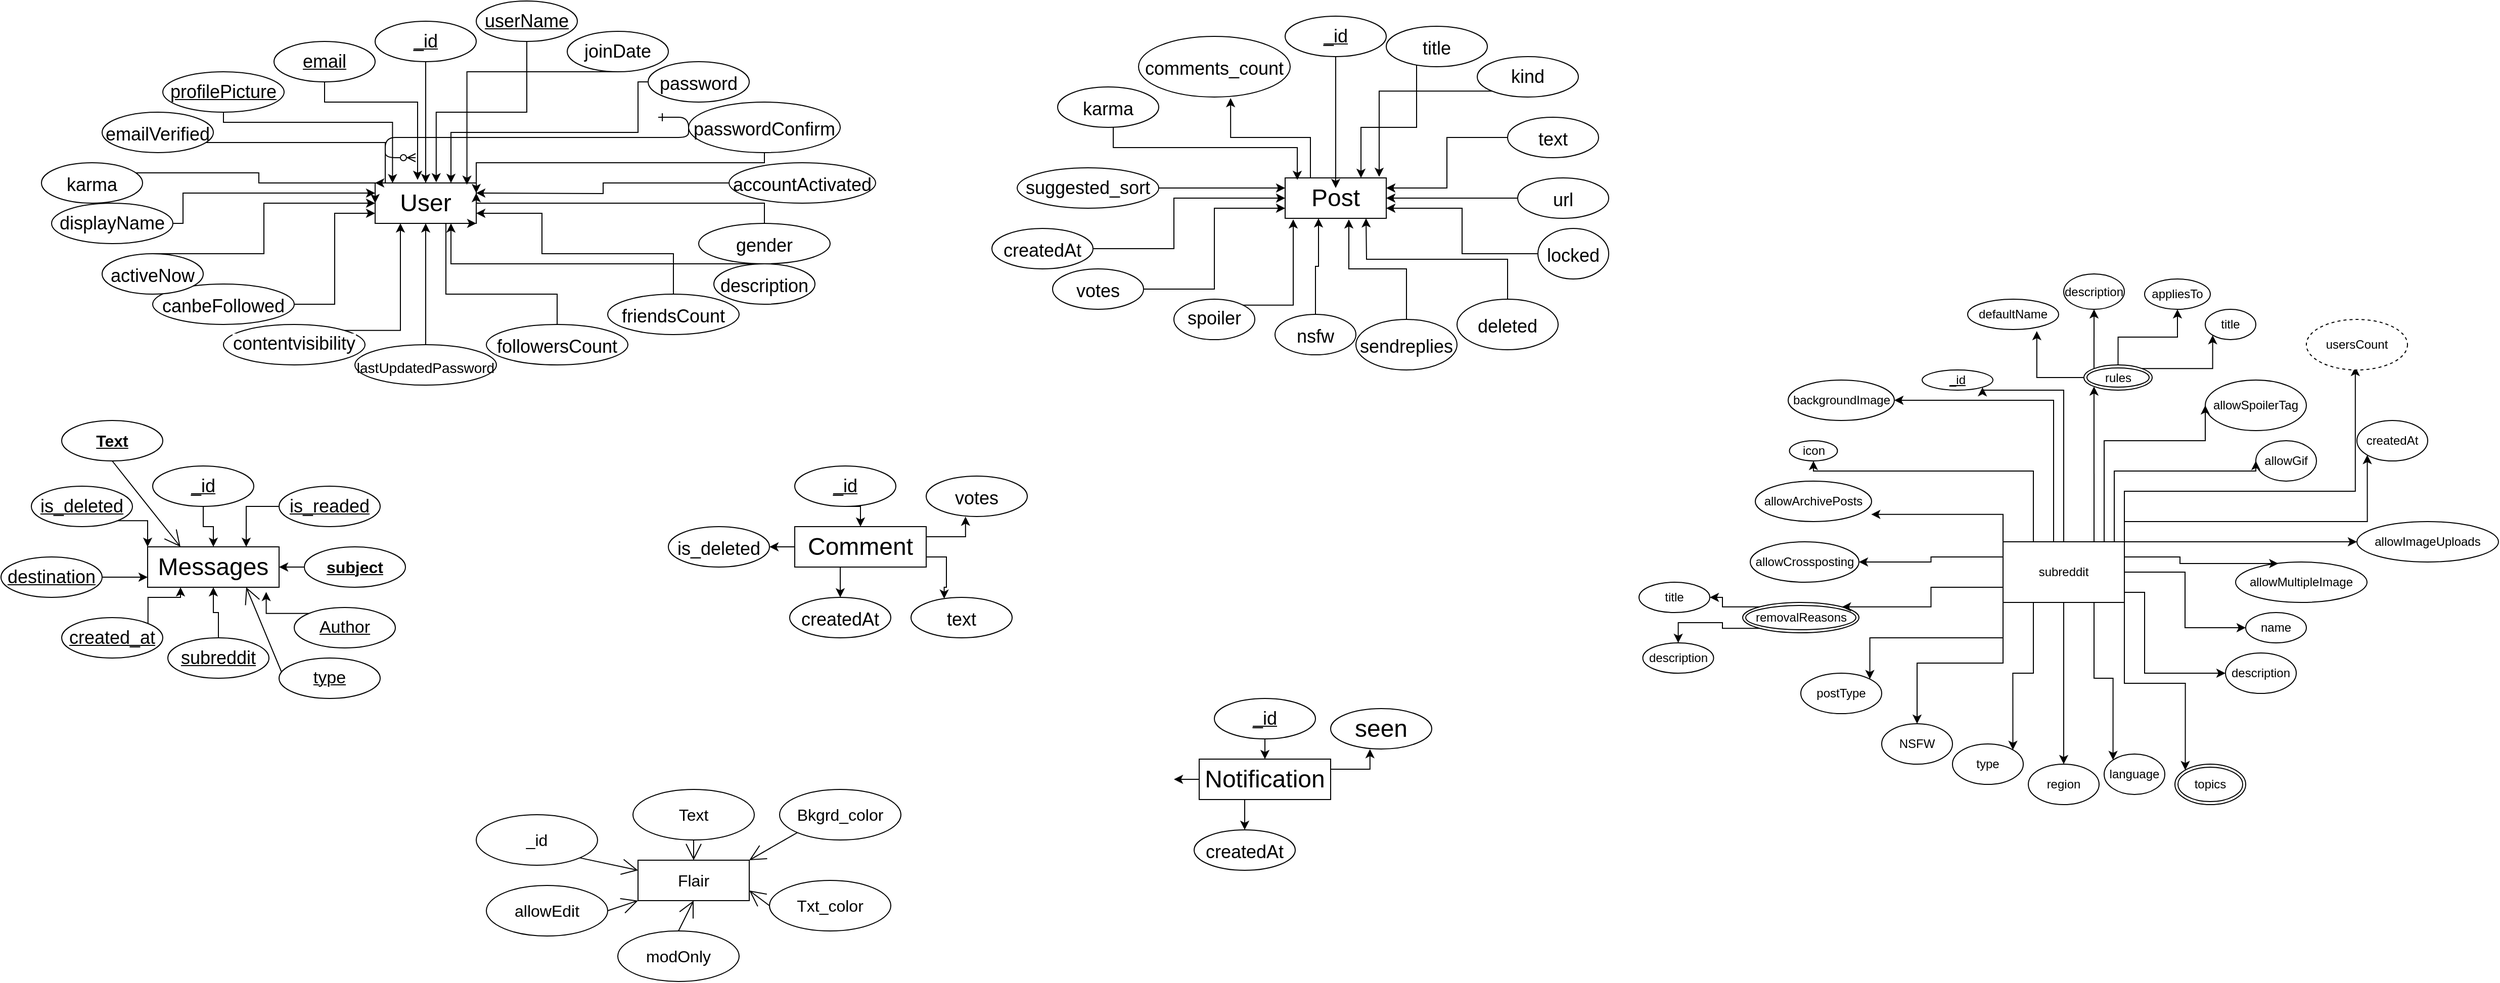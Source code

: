 <mxfile version="20.5.1" type="device"><diagram id="R2lEEEUBdFMjLlhIrx00" name="Page-1"><mxGraphModel dx="3004" dy="1244" grid="1" gridSize="10" guides="1" tooltips="1" connect="1" arrows="1" fold="1" page="1" pageScale="1" pageWidth="850" pageHeight="1100" math="0" shadow="0" extFonts="Permanent Marker^https://fonts.googleapis.com/css?family=Permanent+Marker"><root><mxCell id="0"/><mxCell id="1" parent="0"/><mxCell id="zU9KdkBT3X3cg3yYysK_-21" value="&lt;font style=&quot;font-size: 18px;&quot;&gt;accountActivated&lt;/font&gt;" style="ellipse;whiteSpace=wrap;html=1;align=center;fontSize=24;" parent="1" vertex="1"><mxGeometry x="770" y="210" width="145" height="40" as="geometry"/></mxCell><mxCell id="SJhBwND_ONNrh-IqxoEz-57" value="" style="group" vertex="1" connectable="0" parent="1"><mxGeometry x="1030" y="65" width="610" height="350" as="geometry"/></mxCell><mxCell id="_2Vw6zxq3FiJ85eAlFXH-108" value="&lt;font style=&quot;font-size: 24px;&quot;&gt;Post&lt;/font&gt;" style="whiteSpace=wrap;html=1;align=center;" parent="SJhBwND_ONNrh-IqxoEz-57" vertex="1"><mxGeometry x="290" y="160" width="100" height="40" as="geometry"/></mxCell><mxCell id="_2Vw6zxq3FiJ85eAlFXH-109" style="edgeStyle=orthogonalEdgeStyle;rounded=0;orthogonalLoop=1;jettySize=auto;html=1;fontSize=18;" parent="SJhBwND_ONNrh-IqxoEz-57" source="_2Vw6zxq3FiJ85eAlFXH-110" edge="1"><mxGeometry relative="1" as="geometry"><mxPoint x="340" y="170" as="targetPoint"/></mxGeometry></mxCell><mxCell id="_2Vw6zxq3FiJ85eAlFXH-110" value="&lt;font style=&quot;font-size: 18px;&quot;&gt;_id&lt;/font&gt;" style="ellipse;whiteSpace=wrap;html=1;align=center;fontStyle=4;" parent="SJhBwND_ONNrh-IqxoEz-57" vertex="1"><mxGeometry x="290" width="100" height="40" as="geometry"/></mxCell><mxCell id="_2Vw6zxq3FiJ85eAlFXH-113" style="edgeStyle=orthogonalEdgeStyle;rounded=0;orthogonalLoop=1;jettySize=auto;html=1;entryX=0.75;entryY=0;entryDx=0;entryDy=0;fontSize=18;" parent="SJhBwND_ONNrh-IqxoEz-57" source="_2Vw6zxq3FiJ85eAlFXH-114" target="_2Vw6zxq3FiJ85eAlFXH-108" edge="1"><mxGeometry relative="1" as="geometry"><Array as="points"><mxPoint x="420" y="110"/><mxPoint x="365" y="110"/></Array></mxGeometry></mxCell><mxCell id="_2Vw6zxq3FiJ85eAlFXH-114" value="&lt;font style=&quot;font-size: 18px;&quot;&gt;title&lt;/font&gt;" style="ellipse;whiteSpace=wrap;html=1;align=center;fontSize=24;" parent="SJhBwND_ONNrh-IqxoEz-57" vertex="1"><mxGeometry x="390" y="10" width="100" height="40" as="geometry"/></mxCell><mxCell id="_2Vw6zxq3FiJ85eAlFXH-150" style="edgeStyle=orthogonalEdgeStyle;rounded=0;orthogonalLoop=1;jettySize=auto;html=1;entryX=1;entryY=0.25;entryDx=0;entryDy=0;fontSize=18;" parent="SJhBwND_ONNrh-IqxoEz-57" source="_2Vw6zxq3FiJ85eAlFXH-116" target="_2Vw6zxq3FiJ85eAlFXH-108" edge="1"><mxGeometry relative="1" as="geometry"/></mxCell><mxCell id="_2Vw6zxq3FiJ85eAlFXH-116" value="&lt;font style=&quot;font-size: 18px;&quot;&gt;text&lt;/font&gt;" style="ellipse;whiteSpace=wrap;html=1;align=center;fontSize=24;" parent="SJhBwND_ONNrh-IqxoEz-57" vertex="1"><mxGeometry x="510" y="100" width="90" height="40" as="geometry"/></mxCell><mxCell id="_2Vw6zxq3FiJ85eAlFXH-153" style="edgeStyle=orthogonalEdgeStyle;rounded=0;orthogonalLoop=1;jettySize=auto;html=1;exitX=0.5;exitY=0;exitDx=0;exitDy=0;fontSize=18;" parent="SJhBwND_ONNrh-IqxoEz-57" source="_2Vw6zxq3FiJ85eAlFXH-118" edge="1"><mxGeometry relative="1" as="geometry"><mxPoint x="370" y="200" as="targetPoint"/></mxGeometry></mxCell><mxCell id="_2Vw6zxq3FiJ85eAlFXH-118" value="&lt;font style=&quot;font-size: 18px;&quot;&gt;deleted&lt;/font&gt;" style="ellipse;whiteSpace=wrap;html=1;align=center;fontSize=24;" parent="SJhBwND_ONNrh-IqxoEz-57" vertex="1"><mxGeometry x="460" y="280" width="100" height="50" as="geometry"/></mxCell><mxCell id="_2Vw6zxq3FiJ85eAlFXH-154" style="edgeStyle=orthogonalEdgeStyle;rounded=0;orthogonalLoop=1;jettySize=auto;html=1;exitX=0.5;exitY=0;exitDx=0;exitDy=0;entryX=0.63;entryY=1.025;entryDx=0;entryDy=0;entryPerimeter=0;fontSize=18;" parent="SJhBwND_ONNrh-IqxoEz-57" source="_2Vw6zxq3FiJ85eAlFXH-120" target="_2Vw6zxq3FiJ85eAlFXH-108" edge="1"><mxGeometry relative="1" as="geometry"/></mxCell><mxCell id="_2Vw6zxq3FiJ85eAlFXH-120" value="&lt;font style=&quot;font-size: 18px;&quot;&gt;sendreplies&lt;/font&gt;" style="ellipse;whiteSpace=wrap;html=1;align=center;fontSize=24;" parent="SJhBwND_ONNrh-IqxoEz-57" vertex="1"><mxGeometry x="360" y="300" width="100" height="50" as="geometry"/></mxCell><mxCell id="_2Vw6zxq3FiJ85eAlFXH-157" style="edgeStyle=orthogonalEdgeStyle;rounded=0;orthogonalLoop=1;jettySize=auto;html=1;exitX=0.5;exitY=0;exitDx=0;exitDy=0;entryX=0.33;entryY=1;entryDx=0;entryDy=0;entryPerimeter=0;fontSize=18;" parent="SJhBwND_ONNrh-IqxoEz-57" source="_2Vw6zxq3FiJ85eAlFXH-122" target="_2Vw6zxq3FiJ85eAlFXH-108" edge="1"><mxGeometry relative="1" as="geometry"/></mxCell><mxCell id="_2Vw6zxq3FiJ85eAlFXH-122" value="&lt;span&gt;&lt;font style=&quot;font-size: 18px;&quot;&gt;nsfw&lt;/font&gt;&lt;/span&gt;" style="ellipse;whiteSpace=wrap;html=1;align=center;fontSize=24;" parent="SJhBwND_ONNrh-IqxoEz-57" vertex="1"><mxGeometry x="280" y="295" width="80" height="40" as="geometry"/></mxCell><mxCell id="_2Vw6zxq3FiJ85eAlFXH-158" style="edgeStyle=orthogonalEdgeStyle;rounded=0;orthogonalLoop=1;jettySize=auto;html=1;exitX=1;exitY=0;exitDx=0;exitDy=0;entryX=0.08;entryY=1.025;entryDx=0;entryDy=0;entryPerimeter=0;fontSize=18;" parent="SJhBwND_ONNrh-IqxoEz-57" source="_2Vw6zxq3FiJ85eAlFXH-124" target="_2Vw6zxq3FiJ85eAlFXH-108" edge="1"><mxGeometry relative="1" as="geometry"/></mxCell><mxCell id="_2Vw6zxq3FiJ85eAlFXH-124" value="&lt;h3 style=&quot;margin: 0px 0px 4px; padding: 0px; border: 0px; font-variant-numeric: inherit; font-variant-east-asian: inherit; font-weight: 500; font-stretch: inherit; line-height: 20px; font-family: IBMPlexSans, Arial, sans-serif; vertical-align: baseline; color: var(--newCommunityTheme-bodyText); display: flex; text-align: start; background-color: rgb(255, 255, 255);&quot; class=&quot;asxizthf5kZpmoY27VBKd&quot;&gt;&lt;font style=&quot;font-size: 18px;&quot;&gt;spoiler&lt;/font&gt;&lt;/h3&gt;" style="ellipse;whiteSpace=wrap;html=1;align=center;fontSize=24;" parent="SJhBwND_ONNrh-IqxoEz-57" vertex="1"><mxGeometry x="180" y="280" width="80" height="40" as="geometry"/></mxCell><mxCell id="_2Vw6zxq3FiJ85eAlFXH-125" style="edgeStyle=orthogonalEdgeStyle;rounded=0;orthogonalLoop=1;jettySize=auto;html=1;entryX=0;entryY=0.75;entryDx=0;entryDy=0;fontSize=18;" parent="SJhBwND_ONNrh-IqxoEz-57" source="_2Vw6zxq3FiJ85eAlFXH-126" target="_2Vw6zxq3FiJ85eAlFXH-108" edge="1"><mxGeometry relative="1" as="geometry"/></mxCell><mxCell id="_2Vw6zxq3FiJ85eAlFXH-126" value="&lt;font style=&quot;font-size: 18px;&quot;&gt;votes&lt;/font&gt;" style="ellipse;whiteSpace=wrap;html=1;align=center;fontSize=24;" parent="SJhBwND_ONNrh-IqxoEz-57" vertex="1"><mxGeometry x="60" y="250" width="90" height="40" as="geometry"/></mxCell><mxCell id="_2Vw6zxq3FiJ85eAlFXH-127" style="edgeStyle=orthogonalEdgeStyle;rounded=0;orthogonalLoop=1;jettySize=auto;html=1;entryX=0;entryY=0.5;entryDx=0;entryDy=0;fontSize=18;" parent="SJhBwND_ONNrh-IqxoEz-57" source="_2Vw6zxq3FiJ85eAlFXH-128" target="_2Vw6zxq3FiJ85eAlFXH-108" edge="1"><mxGeometry relative="1" as="geometry"><Array as="points"><mxPoint x="180" y="230"/><mxPoint x="180" y="180"/></Array></mxGeometry></mxCell><mxCell id="_2Vw6zxq3FiJ85eAlFXH-128" value="&lt;font style=&quot;font-size: 18px;&quot;&gt;createdAt&lt;/font&gt;" style="ellipse;whiteSpace=wrap;html=1;align=center;fontSize=24;" parent="SJhBwND_ONNrh-IqxoEz-57" vertex="1"><mxGeometry y="210" width="100" height="40" as="geometry"/></mxCell><mxCell id="_2Vw6zxq3FiJ85eAlFXH-155" style="edgeStyle=orthogonalEdgeStyle;rounded=0;orthogonalLoop=1;jettySize=auto;html=1;entryX=0.12;entryY=0.05;entryDx=0;entryDy=0;entryPerimeter=0;fontSize=18;" parent="SJhBwND_ONNrh-IqxoEz-57" source="_2Vw6zxq3FiJ85eAlFXH-130" target="_2Vw6zxq3FiJ85eAlFXH-108" edge="1"><mxGeometry relative="1" as="geometry"><Array as="points"><mxPoint x="120" y="130"/><mxPoint x="302" y="130"/></Array></mxGeometry></mxCell><mxCell id="_2Vw6zxq3FiJ85eAlFXH-130" value="&lt;font style=&quot;font-size: 18px;&quot;&gt;karma&lt;/font&gt;" style="ellipse;whiteSpace=wrap;html=1;align=center;fontSize=24;" parent="SJhBwND_ONNrh-IqxoEz-57" vertex="1"><mxGeometry x="65" y="70" width="100" height="40" as="geometry"/></mxCell><mxCell id="_2Vw6zxq3FiJ85eAlFXH-148" style="edgeStyle=orthogonalEdgeStyle;rounded=0;orthogonalLoop=1;jettySize=auto;html=1;exitX=0;exitY=0.5;exitDx=0;exitDy=0;entryX=1;entryY=0.5;entryDx=0;entryDy=0;fontSize=18;" parent="SJhBwND_ONNrh-IqxoEz-57" source="_2Vw6zxq3FiJ85eAlFXH-139" target="_2Vw6zxq3FiJ85eAlFXH-108" edge="1"><mxGeometry relative="1" as="geometry"/></mxCell><mxCell id="_2Vw6zxq3FiJ85eAlFXH-139" value="&lt;font style=&quot;font-size: 18px;&quot;&gt;url&lt;/font&gt;" style="ellipse;whiteSpace=wrap;html=1;align=center;fontSize=24;" parent="SJhBwND_ONNrh-IqxoEz-57" vertex="1"><mxGeometry x="520" y="160" width="90" height="40" as="geometry"/></mxCell><mxCell id="_2Vw6zxq3FiJ85eAlFXH-156" style="edgeStyle=orthogonalEdgeStyle;rounded=0;orthogonalLoop=1;jettySize=auto;html=1;exitX=1;exitY=0.5;exitDx=0;exitDy=0;entryX=0;entryY=0.25;entryDx=0;entryDy=0;fontSize=18;" parent="SJhBwND_ONNrh-IqxoEz-57" source="_2Vw6zxq3FiJ85eAlFXH-141" target="_2Vw6zxq3FiJ85eAlFXH-108" edge="1"><mxGeometry relative="1" as="geometry"/></mxCell><mxCell id="_2Vw6zxq3FiJ85eAlFXH-141" value="suggested_sort" style="ellipse;whiteSpace=wrap;html=1;fontSize=18;" parent="SJhBwND_ONNrh-IqxoEz-57" vertex="1"><mxGeometry x="25" y="150" width="140" height="40" as="geometry"/></mxCell><mxCell id="_2Vw6zxq3FiJ85eAlFXH-149" style="edgeStyle=orthogonalEdgeStyle;rounded=0;orthogonalLoop=1;jettySize=auto;html=1;exitX=0;exitY=1;exitDx=0;exitDy=0;entryX=0.93;entryY=-0.025;entryDx=0;entryDy=0;entryPerimeter=0;fontSize=18;" parent="SJhBwND_ONNrh-IqxoEz-57" source="_2Vw6zxq3FiJ85eAlFXH-143" target="_2Vw6zxq3FiJ85eAlFXH-108" edge="1"><mxGeometry relative="1" as="geometry"/></mxCell><mxCell id="_2Vw6zxq3FiJ85eAlFXH-143" value="kind" style="ellipse;whiteSpace=wrap;html=1;align=center;fontSize=18;" parent="SJhBwND_ONNrh-IqxoEz-57" vertex="1"><mxGeometry x="480" y="40" width="100" height="40" as="geometry"/></mxCell><mxCell id="_2Vw6zxq3FiJ85eAlFXH-151" style="edgeStyle=orthogonalEdgeStyle;rounded=0;orthogonalLoop=1;jettySize=auto;html=1;entryX=1;entryY=0.75;entryDx=0;entryDy=0;fontSize=18;" parent="SJhBwND_ONNrh-IqxoEz-57" source="_2Vw6zxq3FiJ85eAlFXH-145" target="_2Vw6zxq3FiJ85eAlFXH-108" edge="1"><mxGeometry relative="1" as="geometry"/></mxCell><mxCell id="_2Vw6zxq3FiJ85eAlFXH-145" value="&lt;font style=&quot;font-size: 18px;&quot;&gt;locked&lt;/font&gt;" style="ellipse;whiteSpace=wrap;html=1;align=center;fontSize=24;" parent="SJhBwND_ONNrh-IqxoEz-57" vertex="1"><mxGeometry x="540" y="210" width="70" height="50" as="geometry"/></mxCell><mxCell id="_2Vw6zxq3FiJ85eAlFXH-146" value="&lt;font style=&quot;font-size: 18px;&quot;&gt;comments_count&lt;/font&gt;" style="ellipse;whiteSpace=wrap;html=1;align=center;fontSize=24;" parent="SJhBwND_ONNrh-IqxoEz-57" vertex="1"><mxGeometry x="145" y="20" width="150" height="60" as="geometry"/></mxCell><mxCell id="_2Vw6zxq3FiJ85eAlFXH-147" style="edgeStyle=orthogonalEdgeStyle;rounded=0;orthogonalLoop=1;jettySize=auto;html=1;exitX=0.25;exitY=0;exitDx=0;exitDy=0;entryX=0.607;entryY=1.017;entryDx=0;entryDy=0;entryPerimeter=0;fontSize=18;" parent="SJhBwND_ONNrh-IqxoEz-57" source="_2Vw6zxq3FiJ85eAlFXH-108" target="_2Vw6zxq3FiJ85eAlFXH-146" edge="1"><mxGeometry relative="1" as="geometry"/></mxCell><mxCell id="SJhBwND_ONNrh-IqxoEz-58" value="" style="group" vertex="1" connectable="0" parent="1"><mxGeometry x="90" y="50" width="790" height="380" as="geometry"/></mxCell><mxCell id="C-vyLk0tnHw3VtMMgP7b-12" value="" style="edgeStyle=entityRelationEdgeStyle;endArrow=ERzeroToMany;startArrow=ERone;endFill=1;startFill=0;" parent="SJhBwND_ONNrh-IqxoEz-58" edge="1"><mxGeometry width="100" height="100" relative="1" as="geometry"><mxPoint x="610" y="115" as="sourcePoint"/><mxPoint x="370" y="155" as="targetPoint"/></mxGeometry></mxCell><mxCell id="zU9KdkBT3X3cg3yYysK_-1" value="&lt;font style=&quot;font-size: 24px;&quot;&gt;User&lt;/font&gt;" style="whiteSpace=wrap;html=1;align=center;" parent="SJhBwND_ONNrh-IqxoEz-58" vertex="1"><mxGeometry x="330" y="180" width="100" height="40" as="geometry"/></mxCell><mxCell id="zU9KdkBT3X3cg3yYysK_-36" style="edgeStyle=orthogonalEdgeStyle;rounded=0;orthogonalLoop=1;jettySize=auto;html=1;fontSize=18;" parent="SJhBwND_ONNrh-IqxoEz-58" source="zU9KdkBT3X3cg3yYysK_-2" target="zU9KdkBT3X3cg3yYysK_-1" edge="1"><mxGeometry relative="1" as="geometry"/></mxCell><mxCell id="zU9KdkBT3X3cg3yYysK_-2" value="&lt;font style=&quot;font-size: 18px;&quot;&gt;_id&lt;/font&gt;" style="ellipse;whiteSpace=wrap;html=1;align=center;fontStyle=4;" parent="SJhBwND_ONNrh-IqxoEz-58" vertex="1"><mxGeometry x="330" y="20" width="100" height="40" as="geometry"/></mxCell><mxCell id="zU9KdkBT3X3cg3yYysK_-38" style="edgeStyle=orthogonalEdgeStyle;rounded=0;orthogonalLoop=1;jettySize=auto;html=1;fontSize=18;entryX=0.604;entryY=-0.015;entryDx=0;entryDy=0;entryPerimeter=0;" parent="SJhBwND_ONNrh-IqxoEz-58" source="zU9KdkBT3X3cg3yYysK_-3" target="zU9KdkBT3X3cg3yYysK_-1" edge="1"><mxGeometry relative="1" as="geometry"><mxPoint x="450" y="120" as="targetPoint"/><Array as="points"><mxPoint x="480" y="110"/><mxPoint x="390" y="110"/></Array></mxGeometry></mxCell><mxCell id="zU9KdkBT3X3cg3yYysK_-3" value="&lt;font style=&quot;font-size: 18px;&quot;&gt;userName&lt;/font&gt;" style="ellipse;whiteSpace=wrap;html=1;align=center;fontStyle=4;" parent="SJhBwND_ONNrh-IqxoEz-58" vertex="1"><mxGeometry x="430" width="100" height="40" as="geometry"/></mxCell><mxCell id="zU9KdkBT3X3cg3yYysK_-42" style="edgeStyle=orthogonalEdgeStyle;rounded=0;orthogonalLoop=1;jettySize=auto;html=1;entryX=0.75;entryY=0;entryDx=0;entryDy=0;fontSize=18;" parent="SJhBwND_ONNrh-IqxoEz-58" source="zU9KdkBT3X3cg3yYysK_-11" target="zU9KdkBT3X3cg3yYysK_-1" edge="1"><mxGeometry relative="1" as="geometry"><Array as="points"><mxPoint x="590" y="130"/><mxPoint x="405" y="130"/></Array></mxGeometry></mxCell><mxCell id="zU9KdkBT3X3cg3yYysK_-11" value="&lt;font style=&quot;font-size: 18px;&quot;&gt;password&lt;/font&gt;" style="ellipse;whiteSpace=wrap;html=1;align=center;fontSize=24;" parent="SJhBwND_ONNrh-IqxoEz-58" vertex="1"><mxGeometry x="600" y="60" width="100" height="40" as="geometry"/></mxCell><mxCell id="zU9KdkBT3X3cg3yYysK_-46" style="edgeStyle=orthogonalEdgeStyle;rounded=0;orthogonalLoop=1;jettySize=auto;html=1;fontSize=18;" parent="SJhBwND_ONNrh-IqxoEz-58" source="zU9KdkBT3X3cg3yYysK_-12" edge="1"><mxGeometry relative="1" as="geometry"><mxPoint x="430" y="190" as="targetPoint"/><Array as="points"><mxPoint x="715" y="160"/><mxPoint x="430" y="160"/></Array></mxGeometry></mxCell><mxCell id="zU9KdkBT3X3cg3yYysK_-12" value="&lt;font style=&quot;font-size: 18px;&quot;&gt;passwordConfirm&lt;/font&gt;" style="ellipse;whiteSpace=wrap;html=1;align=center;fontSize=24;" parent="SJhBwND_ONNrh-IqxoEz-58" vertex="1"><mxGeometry x="640" y="100" width="150" height="50" as="geometry"/></mxCell><mxCell id="zU9KdkBT3X3cg3yYysK_-43" style="edgeStyle=orthogonalEdgeStyle;rounded=0;orthogonalLoop=1;jettySize=auto;html=1;entryX=1;entryY=0.75;entryDx=0;entryDy=0;fontSize=18;" parent="SJhBwND_ONNrh-IqxoEz-58" source="zU9KdkBT3X3cg3yYysK_-13" target="zU9KdkBT3X3cg3yYysK_-1" edge="1"><mxGeometry relative="1" as="geometry"><Array as="points"><mxPoint x="625" y="250"/><mxPoint x="495" y="250"/><mxPoint x="495" y="210"/></Array></mxGeometry></mxCell><mxCell id="zU9KdkBT3X3cg3yYysK_-13" value="&lt;font style=&quot;font-size: 18px;&quot;&gt;friendsCount&lt;/font&gt;" style="ellipse;whiteSpace=wrap;html=1;align=center;fontSize=24;" parent="SJhBwND_ONNrh-IqxoEz-58" vertex="1"><mxGeometry x="560" y="290" width="130" height="40" as="geometry"/></mxCell><mxCell id="zU9KdkBT3X3cg3yYysK_-39" style="edgeStyle=orthogonalEdgeStyle;rounded=0;orthogonalLoop=1;jettySize=auto;html=1;fontSize=18;entryX=1;entryY=1;entryDx=0;entryDy=0;" parent="SJhBwND_ONNrh-IqxoEz-58" source="zU9KdkBT3X3cg3yYysK_-14" target="zU9KdkBT3X3cg3yYysK_-1" edge="1"><mxGeometry relative="1" as="geometry"><mxPoint x="440" y="300" as="targetPoint"/><Array as="points"><mxPoint x="510" y="290"/><mxPoint x="400" y="290"/><mxPoint x="400" y="220"/></Array></mxGeometry></mxCell><mxCell id="zU9KdkBT3X3cg3yYysK_-14" value="&lt;font style=&quot;font-size: 18px;&quot;&gt;followersCount&lt;/font&gt;" style="ellipse;whiteSpace=wrap;html=1;align=center;fontSize=24;" parent="SJhBwND_ONNrh-IqxoEz-58" vertex="1"><mxGeometry x="440" y="320" width="140" height="40" as="geometry"/></mxCell><mxCell id="zU9KdkBT3X3cg3yYysK_-35" style="edgeStyle=orthogonalEdgeStyle;rounded=0;orthogonalLoop=1;jettySize=auto;html=1;exitX=0.5;exitY=0;exitDx=0;exitDy=0;entryX=0.5;entryY=1;entryDx=0;entryDy=0;fontSize=18;" parent="SJhBwND_ONNrh-IqxoEz-58" source="zU9KdkBT3X3cg3yYysK_-15" target="zU9KdkBT3X3cg3yYysK_-1" edge="1"><mxGeometry relative="1" as="geometry"/></mxCell><mxCell id="zU9KdkBT3X3cg3yYysK_-15" value="&lt;span&gt;&lt;font style=&quot;font-size: 14px;&quot;&gt;lastUpdatedPassword&lt;/font&gt;&lt;/span&gt;" style="ellipse;whiteSpace=wrap;html=1;align=center;fontSize=24;" parent="SJhBwND_ONNrh-IqxoEz-58" vertex="1"><mxGeometry x="310" y="340" width="140" height="40" as="geometry"/></mxCell><mxCell id="zU9KdkBT3X3cg3yYysK_-34" style="edgeStyle=orthogonalEdgeStyle;rounded=0;orthogonalLoop=1;jettySize=auto;html=1;exitX=1;exitY=0;exitDx=0;exitDy=0;entryX=0.25;entryY=1;entryDx=0;entryDy=0;fontSize=18;" parent="SJhBwND_ONNrh-IqxoEz-58" source="zU9KdkBT3X3cg3yYysK_-16" target="zU9KdkBT3X3cg3yYysK_-1" edge="1"><mxGeometry relative="1" as="geometry"/></mxCell><mxCell id="zU9KdkBT3X3cg3yYysK_-16" value="&lt;h3 style=&quot;margin: 0px 0px 4px; padding: 0px; border: 0px; font-variant-numeric: inherit; font-variant-east-asian: inherit; font-weight: 500; font-stretch: inherit; line-height: 20px; font-family: IBMPlexSans, Arial, sans-serif; vertical-align: baseline; color: var(--newCommunityTheme-bodyText); display: flex; text-align: start; background-color: rgb(255, 255, 255);&quot; class=&quot;asxizthf5kZpmoY27VBKd&quot;&gt;&lt;font style=&quot;font-size: 18px;&quot;&gt;contentvisibility&lt;/font&gt;&lt;/h3&gt;" style="ellipse;whiteSpace=wrap;html=1;align=center;fontSize=24;" parent="SJhBwND_ONNrh-IqxoEz-58" vertex="1"><mxGeometry x="180" y="320" width="140" height="40" as="geometry"/></mxCell><mxCell id="zU9KdkBT3X3cg3yYysK_-33" style="edgeStyle=orthogonalEdgeStyle;rounded=0;orthogonalLoop=1;jettySize=auto;html=1;entryX=0;entryY=0.75;entryDx=0;entryDy=0;fontSize=18;" parent="SJhBwND_ONNrh-IqxoEz-58" source="zU9KdkBT3X3cg3yYysK_-17" target="zU9KdkBT3X3cg3yYysK_-1" edge="1"><mxGeometry relative="1" as="geometry"/></mxCell><mxCell id="zU9KdkBT3X3cg3yYysK_-17" value="&lt;font style=&quot;font-size: 18px;&quot;&gt;canbeFollowed&lt;/font&gt;" style="ellipse;whiteSpace=wrap;html=1;align=center;fontSize=24;" parent="SJhBwND_ONNrh-IqxoEz-58" vertex="1"><mxGeometry x="110" y="280" width="140" height="40" as="geometry"/></mxCell><mxCell id="zU9KdkBT3X3cg3yYysK_-32" style="edgeStyle=orthogonalEdgeStyle;rounded=0;orthogonalLoop=1;jettySize=auto;html=1;entryX=0;entryY=0.5;entryDx=0;entryDy=0;fontSize=18;" parent="SJhBwND_ONNrh-IqxoEz-58" source="zU9KdkBT3X3cg3yYysK_-18" target="zU9KdkBT3X3cg3yYysK_-1" edge="1"><mxGeometry relative="1" as="geometry"><Array as="points"><mxPoint x="220" y="250"/><mxPoint x="220" y="200"/></Array></mxGeometry></mxCell><mxCell id="zU9KdkBT3X3cg3yYysK_-18" value="&lt;font style=&quot;font-size: 18px;&quot;&gt;activeNow&lt;/font&gt;" style="ellipse;whiteSpace=wrap;html=1;align=center;fontSize=24;" parent="SJhBwND_ONNrh-IqxoEz-58" vertex="1"><mxGeometry x="60" y="250" width="100" height="40" as="geometry"/></mxCell><mxCell id="zU9KdkBT3X3cg3yYysK_-29" style="edgeStyle=orthogonalEdgeStyle;rounded=0;orthogonalLoop=1;jettySize=auto;html=1;entryX=0;entryY=0.5;entryDx=0;entryDy=0;fontSize=18;" parent="SJhBwND_ONNrh-IqxoEz-58" source="zU9KdkBT3X3cg3yYysK_-19" target="zU9KdkBT3X3cg3yYysK_-1" edge="1"><mxGeometry relative="1" as="geometry"><Array as="points"><mxPoint x="215" y="170"/><mxPoint x="215" y="180"/><mxPoint x="330" y="180"/></Array></mxGeometry></mxCell><mxCell id="zU9KdkBT3X3cg3yYysK_-19" value="&lt;font style=&quot;font-size: 18px;&quot;&gt;karma&lt;/font&gt;" style="ellipse;whiteSpace=wrap;html=1;align=center;fontSize=24;" parent="SJhBwND_ONNrh-IqxoEz-58" vertex="1"><mxGeometry y="160" width="100" height="40" as="geometry"/></mxCell><mxCell id="zU9KdkBT3X3cg3yYysK_-45" style="edgeStyle=orthogonalEdgeStyle;rounded=0;orthogonalLoop=1;jettySize=auto;html=1;fontSize=18;" parent="SJhBwND_ONNrh-IqxoEz-58" source="zU9KdkBT3X3cg3yYysK_-21" edge="1"><mxGeometry relative="1" as="geometry"><mxPoint x="430" y="190" as="targetPoint"/></mxGeometry></mxCell><mxCell id="zU9KdkBT3X3cg3yYysK_-40" style="edgeStyle=orthogonalEdgeStyle;rounded=0;orthogonalLoop=1;jettySize=auto;html=1;entryX=0;entryY=0;entryDx=0;entryDy=0;fontSize=18;" parent="SJhBwND_ONNrh-IqxoEz-58" source="zU9KdkBT3X3cg3yYysK_-22" target="zU9KdkBT3X3cg3yYysK_-1" edge="1"><mxGeometry relative="1" as="geometry"><Array as="points"><mxPoint x="340" y="140"/><mxPoint x="340" y="180"/></Array></mxGeometry></mxCell><mxCell id="zU9KdkBT3X3cg3yYysK_-22" value="&lt;p class=&quot;MsoListParagraph&quot;&gt;&lt;span&gt;&lt;font style=&quot;font-size: 18px;&quot;&gt;emailVerified&lt;/font&gt;&lt;/span&gt;&lt;/p&gt;" style="ellipse;whiteSpace=wrap;html=1;align=center;fontSize=24;" parent="SJhBwND_ONNrh-IqxoEz-58" vertex="1"><mxGeometry x="60" y="110" width="110" height="40" as="geometry"/></mxCell><mxCell id="zU9KdkBT3X3cg3yYysK_-37" style="edgeStyle=orthogonalEdgeStyle;rounded=0;orthogonalLoop=1;jettySize=auto;html=1;fontSize=18;entryX=0.42;entryY=-0.075;entryDx=0;entryDy=0;entryPerimeter=0;" parent="SJhBwND_ONNrh-IqxoEz-58" source="zU9KdkBT3X3cg3yYysK_-24" target="zU9KdkBT3X3cg3yYysK_-1" edge="1"><mxGeometry relative="1" as="geometry"><mxPoint x="360" y="110" as="targetPoint"/><Array as="points"><mxPoint x="280" y="100"/><mxPoint x="372" y="100"/></Array></mxGeometry></mxCell><mxCell id="zU9KdkBT3X3cg3yYysK_-24" value="email" style="ellipse;whiteSpace=wrap;html=1;align=center;fontStyle=4;fontSize=18;" parent="SJhBwND_ONNrh-IqxoEz-58" vertex="1"><mxGeometry x="230" y="40" width="100" height="40" as="geometry"/></mxCell><mxCell id="zU9KdkBT3X3cg3yYysK_-41" style="edgeStyle=orthogonalEdgeStyle;rounded=0;orthogonalLoop=1;jettySize=auto;html=1;entryX=0.172;entryY=0.005;entryDx=0;entryDy=0;entryPerimeter=0;fontSize=18;" parent="SJhBwND_ONNrh-IqxoEz-58" source="zU9KdkBT3X3cg3yYysK_-25" target="zU9KdkBT3X3cg3yYysK_-1" edge="1"><mxGeometry relative="1" as="geometry"><Array as="points"><mxPoint x="180" y="120"/><mxPoint x="347" y="120"/></Array></mxGeometry></mxCell><mxCell id="zU9KdkBT3X3cg3yYysK_-25" value="profilePicture" style="ellipse;whiteSpace=wrap;html=1;align=center;fontStyle=4;fontSize=18;" parent="SJhBwND_ONNrh-IqxoEz-58" vertex="1"><mxGeometry x="120" y="70" width="120" height="40" as="geometry"/></mxCell><mxCell id="zU9KdkBT3X3cg3yYysK_-44" style="edgeStyle=orthogonalEdgeStyle;rounded=0;orthogonalLoop=1;jettySize=auto;html=1;exitX=0.5;exitY=0;exitDx=0;exitDy=0;entryX=1;entryY=0.25;entryDx=0;entryDy=0;fontSize=18;" parent="SJhBwND_ONNrh-IqxoEz-58" source="zU9KdkBT3X3cg3yYysK_-26" target="zU9KdkBT3X3cg3yYysK_-1" edge="1"><mxGeometry relative="1" as="geometry"><Array as="points"><mxPoint x="715" y="200"/><mxPoint x="430" y="200"/></Array></mxGeometry></mxCell><mxCell id="zU9KdkBT3X3cg3yYysK_-26" value="&lt;font style=&quot;font-size: 18px;&quot;&gt;gender&lt;/font&gt;" style="ellipse;whiteSpace=wrap;html=1;align=center;fontSize=24;" parent="SJhBwND_ONNrh-IqxoEz-58" vertex="1"><mxGeometry x="650" y="220" width="130" height="40" as="geometry"/></mxCell><mxCell id="zU9KdkBT3X3cg3yYysK_-48" style="edgeStyle=orthogonalEdgeStyle;rounded=0;orthogonalLoop=1;jettySize=auto;html=1;fontSize=18;" parent="SJhBwND_ONNrh-IqxoEz-58" source="zU9KdkBT3X3cg3yYysK_-47" edge="1"><mxGeometry relative="1" as="geometry"><mxPoint x="330" y="190" as="targetPoint"/><Array as="points"><mxPoint x="140" y="220"/><mxPoint x="140" y="190"/></Array></mxGeometry></mxCell><mxCell id="zU9KdkBT3X3cg3yYysK_-47" value="displayName" style="ellipse;whiteSpace=wrap;html=1;fontSize=18;" parent="SJhBwND_ONNrh-IqxoEz-58" vertex="1"><mxGeometry x="10" y="200" width="120" height="40" as="geometry"/></mxCell><mxCell id="zU9KdkBT3X3cg3yYysK_-50" style="edgeStyle=orthogonalEdgeStyle;rounded=0;orthogonalLoop=1;jettySize=auto;html=1;entryX=0.908;entryY=0.045;entryDx=0;entryDy=0;entryPerimeter=0;fontSize=18;" parent="SJhBwND_ONNrh-IqxoEz-58" source="zU9KdkBT3X3cg3yYysK_-49" target="zU9KdkBT3X3cg3yYysK_-1" edge="1"><mxGeometry relative="1" as="geometry"><Array as="points"><mxPoint x="421" y="70"/></Array></mxGeometry></mxCell><mxCell id="zU9KdkBT3X3cg3yYysK_-49" value="joinDate" style="ellipse;whiteSpace=wrap;html=1;align=center;fontSize=18;" parent="SJhBwND_ONNrh-IqxoEz-58" vertex="1"><mxGeometry x="520" y="30" width="100" height="40" as="geometry"/></mxCell><mxCell id="zU9KdkBT3X3cg3yYysK_-52" style="edgeStyle=orthogonalEdgeStyle;rounded=0;orthogonalLoop=1;jettySize=auto;html=1;entryX=0.75;entryY=1;entryDx=0;entryDy=0;fontSize=18;" parent="SJhBwND_ONNrh-IqxoEz-58" source="zU9KdkBT3X3cg3yYysK_-51" target="zU9KdkBT3X3cg3yYysK_-1" edge="1"><mxGeometry relative="1" as="geometry"><Array as="points"><mxPoint x="405" y="260"/></Array></mxGeometry></mxCell><mxCell id="zU9KdkBT3X3cg3yYysK_-51" value="&lt;font style=&quot;font-size: 18px;&quot;&gt;description&lt;/font&gt;" style="ellipse;whiteSpace=wrap;html=1;align=center;fontSize=24;" parent="SJhBwND_ONNrh-IqxoEz-58" vertex="1"><mxGeometry x="665" y="260" width="100" height="40" as="geometry"/></mxCell><mxCell id="SJhBwND_ONNrh-IqxoEz-59" value="" style="group" vertex="1" connectable="0" parent="1"><mxGeometry x="50" y="465" width="400" height="275" as="geometry"/></mxCell><mxCell id="b89Y8g8ZxQcUWKFbFMjo-1" value="&lt;font style=&quot;font-size: 24px;&quot;&gt;Messages&lt;/font&gt;" style="whiteSpace=wrap;html=1;align=center;" parent="SJhBwND_ONNrh-IqxoEz-59" vertex="1"><mxGeometry x="145" y="125" width="130" height="40" as="geometry"/></mxCell><mxCell id="J7ToMALDr9429T1nw_T7-2" style="edgeStyle=orthogonalEdgeStyle;rounded=0;orthogonalLoop=1;jettySize=auto;html=1;exitX=0.5;exitY=1;exitDx=0;exitDy=0;entryX=0.5;entryY=0;entryDx=0;entryDy=0;fontSize=17;" parent="SJhBwND_ONNrh-IqxoEz-59" source="b89Y8g8ZxQcUWKFbFMjo-2" target="b89Y8g8ZxQcUWKFbFMjo-1" edge="1"><mxGeometry relative="1" as="geometry"/></mxCell><mxCell id="b89Y8g8ZxQcUWKFbFMjo-2" value="&lt;font style=&quot;font-size: 18px;&quot;&gt;_id&lt;/font&gt;" style="ellipse;whiteSpace=wrap;html=1;align=center;fontStyle=4;" parent="SJhBwND_ONNrh-IqxoEz-59" vertex="1"><mxGeometry x="150" y="45" width="100" height="40" as="geometry"/></mxCell><mxCell id="J7ToMALDr9429T1nw_T7-4" style="edgeStyle=orthogonalEdgeStyle;rounded=0;orthogonalLoop=1;jettySize=auto;html=1;exitX=0;exitY=0.5;exitDx=0;exitDy=0;entryX=0.75;entryY=0;entryDx=0;entryDy=0;fontSize=17;" parent="SJhBwND_ONNrh-IqxoEz-59" source="b89Y8g8ZxQcUWKFbFMjo-3" target="b89Y8g8ZxQcUWKFbFMjo-1" edge="1"><mxGeometry relative="1" as="geometry"/></mxCell><mxCell id="b89Y8g8ZxQcUWKFbFMjo-3" value="&lt;font style=&quot;font-size: 18px;&quot;&gt;is_readed&lt;/font&gt;" style="ellipse;whiteSpace=wrap;html=1;align=center;fontStyle=4;" parent="SJhBwND_ONNrh-IqxoEz-59" vertex="1"><mxGeometry x="275" y="65" width="100" height="40" as="geometry"/></mxCell><mxCell id="J7ToMALDr9429T1nw_T7-9" style="edgeStyle=orthogonalEdgeStyle;rounded=0;orthogonalLoop=1;jettySize=auto;html=1;exitX=0.5;exitY=0;exitDx=0;exitDy=0;entryX=0.5;entryY=1;entryDx=0;entryDy=0;fontSize=17;" parent="SJhBwND_ONNrh-IqxoEz-59" source="b89Y8g8ZxQcUWKFbFMjo-4" target="b89Y8g8ZxQcUWKFbFMjo-1" edge="1"><mxGeometry relative="1" as="geometry"/></mxCell><mxCell id="b89Y8g8ZxQcUWKFbFMjo-4" value="&lt;font style=&quot;font-size: 18px;&quot;&gt;subreddit&lt;/font&gt;" style="ellipse;whiteSpace=wrap;html=1;align=center;fontStyle=4;" parent="SJhBwND_ONNrh-IqxoEz-59" vertex="1"><mxGeometry x="165" y="215" width="100" height="40" as="geometry"/></mxCell><mxCell id="J7ToMALDr9429T1nw_T7-10" style="edgeStyle=orthogonalEdgeStyle;rounded=0;orthogonalLoop=1;jettySize=auto;html=1;exitX=1;exitY=0;exitDx=0;exitDy=0;entryX=0.25;entryY=1;entryDx=0;entryDy=0;fontSize=17;" parent="SJhBwND_ONNrh-IqxoEz-59" source="b89Y8g8ZxQcUWKFbFMjo-5" target="b89Y8g8ZxQcUWKFbFMjo-1" edge="1"><mxGeometry relative="1" as="geometry"/></mxCell><mxCell id="b89Y8g8ZxQcUWKFbFMjo-5" value="&lt;font style=&quot;font-size: 18px;&quot;&gt;created_at&lt;/font&gt;" style="ellipse;whiteSpace=wrap;html=1;align=center;fontStyle=4;" parent="SJhBwND_ONNrh-IqxoEz-59" vertex="1"><mxGeometry x="60" y="195" width="100" height="40" as="geometry"/></mxCell><mxCell id="J7ToMALDr9429T1nw_T7-12" style="edgeStyle=orthogonalEdgeStyle;rounded=0;orthogonalLoop=1;jettySize=auto;html=1;exitX=1;exitY=1;exitDx=0;exitDy=0;entryX=0;entryY=0;entryDx=0;entryDy=0;fontSize=17;" parent="SJhBwND_ONNrh-IqxoEz-59" source="b89Y8g8ZxQcUWKFbFMjo-6" target="b89Y8g8ZxQcUWKFbFMjo-1" edge="1"><mxGeometry relative="1" as="geometry"/></mxCell><mxCell id="b89Y8g8ZxQcUWKFbFMjo-6" value="&lt;font style=&quot;font-size: 18px;&quot;&gt;is_deleted&lt;/font&gt;" style="ellipse;whiteSpace=wrap;html=1;align=center;fontStyle=4;" parent="SJhBwND_ONNrh-IqxoEz-59" vertex="1"><mxGeometry x="30" y="65" width="100" height="40" as="geometry"/></mxCell><mxCell id="J7ToMALDr9429T1nw_T7-8" style="edgeStyle=orthogonalEdgeStyle;rounded=0;orthogonalLoop=1;jettySize=auto;html=1;exitX=0;exitY=0;exitDx=0;exitDy=0;entryX=0.902;entryY=1.115;entryDx=0;entryDy=0;entryPerimeter=0;fontSize=17;" parent="SJhBwND_ONNrh-IqxoEz-59" source="b89Y8g8ZxQcUWKFbFMjo-7" target="b89Y8g8ZxQcUWKFbFMjo-1" edge="1"><mxGeometry relative="1" as="geometry"/></mxCell><mxCell id="b89Y8g8ZxQcUWKFbFMjo-7" value="&lt;font style=&quot;font-size: 17px;&quot;&gt;Author&lt;/font&gt;" style="ellipse;whiteSpace=wrap;html=1;align=center;fontStyle=4;" parent="SJhBwND_ONNrh-IqxoEz-59" vertex="1"><mxGeometry x="290" y="185" width="100" height="40" as="geometry"/></mxCell><mxCell id="J7ToMALDr9429T1nw_T7-7" style="edgeStyle=orthogonalEdgeStyle;rounded=0;orthogonalLoop=1;jettySize=auto;html=1;exitX=0;exitY=0.5;exitDx=0;exitDy=0;entryX=1;entryY=0.5;entryDx=0;entryDy=0;fontSize=17;" parent="SJhBwND_ONNrh-IqxoEz-59" source="b89Y8g8ZxQcUWKFbFMjo-8" target="b89Y8g8ZxQcUWKFbFMjo-1" edge="1"><mxGeometry relative="1" as="geometry"/></mxCell><mxCell id="b89Y8g8ZxQcUWKFbFMjo-8" value="&lt;font style=&quot;font-size: 16px;&quot;&gt;&lt;b&gt;subject&lt;/b&gt;&lt;/font&gt;" style="ellipse;whiteSpace=wrap;html=1;align=center;fontStyle=4;" parent="SJhBwND_ONNrh-IqxoEz-59" vertex="1"><mxGeometry x="300" y="125" width="100" height="40" as="geometry"/></mxCell><mxCell id="J7ToMALDr9429T1nw_T7-11" style="edgeStyle=orthogonalEdgeStyle;rounded=0;orthogonalLoop=1;jettySize=auto;html=1;exitX=1;exitY=0.5;exitDx=0;exitDy=0;entryX=0;entryY=0.75;entryDx=0;entryDy=0;fontSize=17;" parent="SJhBwND_ONNrh-IqxoEz-59" source="J7ToMALDr9429T1nw_T7-1" target="b89Y8g8ZxQcUWKFbFMjo-1" edge="1"><mxGeometry relative="1" as="geometry"/></mxCell><mxCell id="J7ToMALDr9429T1nw_T7-1" value="&lt;font style=&quot;font-size: 18px;&quot;&gt;destination&lt;/font&gt;" style="ellipse;whiteSpace=wrap;html=1;align=center;fontStyle=4;" parent="SJhBwND_ONNrh-IqxoEz-59" vertex="1"><mxGeometry y="135" width="100" height="40" as="geometry"/></mxCell><mxCell id="CYYeGreEuCvyyDaxXgrj-16" style="edgeStyle=none;curved=1;rounded=0;orthogonalLoop=1;jettySize=auto;html=1;entryX=0.75;entryY=1;entryDx=0;entryDy=0;fontSize=12;endArrow=open;startSize=14;endSize=14;sourcePerimeterSpacing=8;targetPerimeterSpacing=8;" parent="SJhBwND_ONNrh-IqxoEz-59" target="b89Y8g8ZxQcUWKFbFMjo-1" edge="1"><mxGeometry relative="1" as="geometry"><mxPoint x="280" y="255" as="sourcePoint"/></mxGeometry></mxCell><mxCell id="CYYeGreEuCvyyDaxXgrj-15" value="&lt;font style=&quot;font-size: 17px;&quot;&gt;type&lt;/font&gt;" style="ellipse;whiteSpace=wrap;html=1;align=center;fontStyle=4;" parent="SJhBwND_ONNrh-IqxoEz-59" vertex="1"><mxGeometry x="275" y="235" width="100" height="40" as="geometry"/></mxCell><mxCell id="SJhBwND_ONNrh-IqxoEz-60" style="edgeStyle=none;curved=1;rounded=0;orthogonalLoop=1;jettySize=auto;html=1;exitX=0.5;exitY=1;exitDx=0;exitDy=0;entryX=0.25;entryY=0;entryDx=0;entryDy=0;fontSize=12;endArrow=open;startSize=14;endSize=14;sourcePerimeterSpacing=8;targetPerimeterSpacing=8;" edge="1" parent="SJhBwND_ONNrh-IqxoEz-59" source="SJhBwND_ONNrh-IqxoEz-56" target="b89Y8g8ZxQcUWKFbFMjo-1"><mxGeometry relative="1" as="geometry"/></mxCell><mxCell id="SJhBwND_ONNrh-IqxoEz-56" value="&lt;font style=&quot;font-size: 16px;&quot;&gt;&lt;b&gt;Text&lt;/b&gt;&lt;/font&gt;" style="ellipse;whiteSpace=wrap;html=1;align=center;fontStyle=4;" vertex="1" parent="SJhBwND_ONNrh-IqxoEz-59"><mxGeometry x="60" width="100" height="40" as="geometry"/></mxCell><mxCell id="SJhBwND_ONNrh-IqxoEz-61" value="" style="group" vertex="1" connectable="0" parent="1"><mxGeometry x="520" y="830" width="420" height="190" as="geometry"/></mxCell><mxCell id="CYYeGreEuCvyyDaxXgrj-17" value="Flair" style="rounded=0;whiteSpace=wrap;html=1;fontSize=16;" parent="SJhBwND_ONNrh-IqxoEz-61" vertex="1"><mxGeometry x="160" y="70" width="110" height="40" as="geometry"/></mxCell><mxCell id="CYYeGreEuCvyyDaxXgrj-26" style="edgeStyle=none;curved=1;rounded=0;orthogonalLoop=1;jettySize=auto;html=1;exitX=1;exitY=1;exitDx=0;exitDy=0;entryX=0;entryY=0.25;entryDx=0;entryDy=0;fontSize=12;endArrow=open;startSize=14;endSize=14;sourcePerimeterSpacing=8;targetPerimeterSpacing=8;" parent="SJhBwND_ONNrh-IqxoEz-61" source="CYYeGreEuCvyyDaxXgrj-18" target="CYYeGreEuCvyyDaxXgrj-17" edge="1"><mxGeometry relative="1" as="geometry"/></mxCell><mxCell id="CYYeGreEuCvyyDaxXgrj-18" value="_id" style="ellipse;whiteSpace=wrap;html=1;fontSize=16;" parent="SJhBwND_ONNrh-IqxoEz-61" vertex="1"><mxGeometry y="25" width="120" height="50" as="geometry"/></mxCell><mxCell id="CYYeGreEuCvyyDaxXgrj-31" style="edgeStyle=none;curved=1;rounded=0;orthogonalLoop=1;jettySize=auto;html=1;exitX=0;exitY=0.5;exitDx=0;exitDy=0;entryX=1;entryY=0.75;entryDx=0;entryDy=0;fontSize=12;endArrow=open;startSize=14;endSize=14;sourcePerimeterSpacing=8;targetPerimeterSpacing=8;" parent="SJhBwND_ONNrh-IqxoEz-61" source="CYYeGreEuCvyyDaxXgrj-19" target="CYYeGreEuCvyyDaxXgrj-17" edge="1"><mxGeometry relative="1" as="geometry"/></mxCell><mxCell id="CYYeGreEuCvyyDaxXgrj-19" value="Txt_color" style="ellipse;whiteSpace=wrap;html=1;fontSize=16;" parent="SJhBwND_ONNrh-IqxoEz-61" vertex="1"><mxGeometry x="290" y="90" width="120" height="50" as="geometry"/></mxCell><mxCell id="CYYeGreEuCvyyDaxXgrj-27" style="edgeStyle=none;curved=1;rounded=0;orthogonalLoop=1;jettySize=auto;html=1;exitX=1;exitY=0.5;exitDx=0;exitDy=0;entryX=0;entryY=1;entryDx=0;entryDy=0;fontSize=12;endArrow=open;startSize=14;endSize=14;sourcePerimeterSpacing=8;targetPerimeterSpacing=8;" parent="SJhBwND_ONNrh-IqxoEz-61" source="CYYeGreEuCvyyDaxXgrj-20" target="CYYeGreEuCvyyDaxXgrj-17" edge="1"><mxGeometry relative="1" as="geometry"/></mxCell><mxCell id="CYYeGreEuCvyyDaxXgrj-20" value="allowEdit" style="ellipse;whiteSpace=wrap;html=1;fontSize=16;" parent="SJhBwND_ONNrh-IqxoEz-61" vertex="1"><mxGeometry x="10" y="95" width="120" height="50" as="geometry"/></mxCell><mxCell id="CYYeGreEuCvyyDaxXgrj-24" style="edgeStyle=none;curved=1;rounded=0;orthogonalLoop=1;jettySize=auto;html=1;exitX=0;exitY=1;exitDx=0;exitDy=0;entryX=1;entryY=0;entryDx=0;entryDy=0;fontSize=12;endArrow=open;startSize=14;endSize=14;sourcePerimeterSpacing=8;targetPerimeterSpacing=8;" parent="SJhBwND_ONNrh-IqxoEz-61" source="CYYeGreEuCvyyDaxXgrj-21" target="CYYeGreEuCvyyDaxXgrj-17" edge="1"><mxGeometry relative="1" as="geometry"/></mxCell><mxCell id="CYYeGreEuCvyyDaxXgrj-21" value="Bkgrd_color" style="ellipse;whiteSpace=wrap;html=1;fontSize=16;" parent="SJhBwND_ONNrh-IqxoEz-61" vertex="1"><mxGeometry x="300" width="120" height="50" as="geometry"/></mxCell><mxCell id="CYYeGreEuCvyyDaxXgrj-25" style="edgeStyle=none;curved=1;rounded=0;orthogonalLoop=1;jettySize=auto;html=1;exitX=0.5;exitY=1;exitDx=0;exitDy=0;entryX=0.5;entryY=0;entryDx=0;entryDy=0;fontSize=12;endArrow=open;startSize=14;endSize=14;sourcePerimeterSpacing=8;targetPerimeterSpacing=8;" parent="SJhBwND_ONNrh-IqxoEz-61" source="CYYeGreEuCvyyDaxXgrj-22" target="CYYeGreEuCvyyDaxXgrj-17" edge="1"><mxGeometry relative="1" as="geometry"/></mxCell><mxCell id="CYYeGreEuCvyyDaxXgrj-22" value="Text" style="ellipse;whiteSpace=wrap;html=1;fontSize=16;" parent="SJhBwND_ONNrh-IqxoEz-61" vertex="1"><mxGeometry x="155" width="120" height="50" as="geometry"/></mxCell><mxCell id="CYYeGreEuCvyyDaxXgrj-30" style="edgeStyle=none;curved=1;rounded=0;orthogonalLoop=1;jettySize=auto;html=1;exitX=0.5;exitY=0;exitDx=0;exitDy=0;entryX=0.5;entryY=1;entryDx=0;entryDy=0;fontSize=12;endArrow=open;startSize=14;endSize=14;sourcePerimeterSpacing=8;targetPerimeterSpacing=8;" parent="SJhBwND_ONNrh-IqxoEz-61" source="CYYeGreEuCvyyDaxXgrj-23" target="CYYeGreEuCvyyDaxXgrj-17" edge="1"><mxGeometry relative="1" as="geometry"/></mxCell><mxCell id="CYYeGreEuCvyyDaxXgrj-23" value="modOnly" style="ellipse;whiteSpace=wrap;html=1;fontSize=16;" parent="SJhBwND_ONNrh-IqxoEz-61" vertex="1"><mxGeometry x="140" y="140" width="120" height="50" as="geometry"/></mxCell><mxCell id="SJhBwND_ONNrh-IqxoEz-62" value="" style="group" vertex="1" connectable="0" parent="1"><mxGeometry x="1210" y="740" width="255" height="170" as="geometry"/></mxCell><mxCell id="CYYeGreEuCvyyDaxXgrj-6" style="edgeStyle=orthogonalEdgeStyle;rounded=0;orthogonalLoop=1;jettySize=auto;html=1;exitX=0;exitY=0.5;exitDx=0;exitDy=0;entryX=1;entryY=0.5;entryDx=0;entryDy=0;" parent="SJhBwND_ONNrh-IqxoEz-62" source="CYYeGreEuCvyyDaxXgrj-7" edge="1"><mxGeometry relative="1" as="geometry"><mxPoint y="80" as="targetPoint"/></mxGeometry></mxCell><mxCell id="CYYeGreEuCvyyDaxXgrj-7" value="&lt;font style=&quot;font-size: 24px;&quot;&gt;Notification&lt;/font&gt;" style="whiteSpace=wrap;html=1;align=center;" parent="SJhBwND_ONNrh-IqxoEz-62" vertex="1"><mxGeometry x="25" y="60" width="130" height="40" as="geometry"/></mxCell><mxCell id="CYYeGreEuCvyyDaxXgrj-8" style="edgeStyle=orthogonalEdgeStyle;rounded=0;orthogonalLoop=1;jettySize=auto;html=1;exitX=0.5;exitY=1;exitDx=0;exitDy=0;entryX=0.5;entryY=0;entryDx=0;entryDy=0;" parent="SJhBwND_ONNrh-IqxoEz-62" source="CYYeGreEuCvyyDaxXgrj-9" target="CYYeGreEuCvyyDaxXgrj-7" edge="1"><mxGeometry relative="1" as="geometry"/></mxCell><mxCell id="CYYeGreEuCvyyDaxXgrj-9" value="&lt;font style=&quot;font-size: 18px;&quot;&gt;_id&lt;/font&gt;" style="ellipse;whiteSpace=wrap;html=1;align=center;fontStyle=4;" parent="SJhBwND_ONNrh-IqxoEz-62" vertex="1"><mxGeometry x="40" width="100" height="40" as="geometry"/></mxCell><mxCell id="CYYeGreEuCvyyDaxXgrj-10" value="&lt;font style=&quot;font-size: 18px;&quot;&gt;createdAt&lt;/font&gt;" style="ellipse;whiteSpace=wrap;html=1;align=center;fontSize=24;" parent="SJhBwND_ONNrh-IqxoEz-62" vertex="1"><mxGeometry x="20" y="130" width="100" height="40" as="geometry"/></mxCell><mxCell id="CYYeGreEuCvyyDaxXgrj-5" style="edgeStyle=orthogonalEdgeStyle;rounded=0;orthogonalLoop=1;jettySize=auto;html=1;exitX=0.5;exitY=1;exitDx=0;exitDy=0;entryX=0.5;entryY=0;entryDx=0;entryDy=0;" parent="SJhBwND_ONNrh-IqxoEz-62" source="CYYeGreEuCvyyDaxXgrj-7" target="CYYeGreEuCvyyDaxXgrj-10" edge="1"><mxGeometry relative="1" as="geometry"/></mxCell><mxCell id="CYYeGreEuCvyyDaxXgrj-12" value="seen" style="ellipse;whiteSpace=wrap;html=1;align=center;fontSize=24;" parent="SJhBwND_ONNrh-IqxoEz-62" vertex="1"><mxGeometry x="155" y="10" width="100" height="40" as="geometry"/></mxCell><mxCell id="CYYeGreEuCvyyDaxXgrj-3" style="edgeStyle=orthogonalEdgeStyle;rounded=0;orthogonalLoop=1;jettySize=auto;html=1;exitX=1;exitY=0.25;exitDx=0;exitDy=0;entryX=0.389;entryY=1.003;entryDx=0;entryDy=0;entryPerimeter=0;" parent="SJhBwND_ONNrh-IqxoEz-62" source="CYYeGreEuCvyyDaxXgrj-7" target="CYYeGreEuCvyyDaxXgrj-12" edge="1"><mxGeometry relative="1" as="geometry"/></mxCell><mxCell id="SJhBwND_ONNrh-IqxoEz-63" value="" style="group" vertex="1" connectable="0" parent="1"><mxGeometry x="1670" y="320" width="850" height="525" as="geometry"/></mxCell><mxCell id="SJhBwND_ONNrh-IqxoEz-49" value="description" style="ellipse;whiteSpace=wrap;html=1;" vertex="1" parent="SJhBwND_ONNrh-IqxoEz-63"><mxGeometry x="3.75" y="365" width="70" height="30" as="geometry"/></mxCell><mxCell id="SJhBwND_ONNrh-IqxoEz-50" value="title" style="ellipse;whiteSpace=wrap;html=1;" vertex="1" parent="SJhBwND_ONNrh-IqxoEz-63"><mxGeometry y="305" width="70" height="30" as="geometry"/></mxCell><mxCell id="SJhBwND_ONNrh-IqxoEz-64" value="" style="group" vertex="1" connectable="0" parent="SJhBwND_ONNrh-IqxoEz-63"><mxGeometry x="102.5" width="747.5" height="525" as="geometry"/></mxCell><mxCell id="SJhBwND_ONNrh-IqxoEz-1" value="appliesTo" style="ellipse;whiteSpace=wrap;html=1;" vertex="1" parent="SJhBwND_ONNrh-IqxoEz-64"><mxGeometry x="397.5" y="5" width="65" height="30" as="geometry"/></mxCell><mxCell id="SJhBwND_ONNrh-IqxoEz-2" value="description" style="ellipse;whiteSpace=wrap;html=1;" vertex="1" parent="SJhBwND_ONNrh-IqxoEz-64"><mxGeometry x="477.5" y="375" width="70" height="40" as="geometry"/></mxCell><mxCell id="SJhBwND_ONNrh-IqxoEz-3" value="allowMultipleImage" style="ellipse;whiteSpace=wrap;html=1;" vertex="1" parent="SJhBwND_ONNrh-IqxoEz-64"><mxGeometry x="487.5" y="285" width="130" height="40" as="geometry"/></mxCell><mxCell id="SJhBwND_ONNrh-IqxoEz-4" value="allowImageUploads" style="ellipse;whiteSpace=wrap;html=1;" vertex="1" parent="SJhBwND_ONNrh-IqxoEz-64"><mxGeometry x="607.5" y="245" width="140" height="40" as="geometry"/></mxCell><mxCell id="SJhBwND_ONNrh-IqxoEz-5" value="allowGif" style="ellipse;whiteSpace=wrap;html=1;" vertex="1" parent="SJhBwND_ONNrh-IqxoEz-64"><mxGeometry x="507.5" y="165" width="60" height="40" as="geometry"/></mxCell><mxCell id="SJhBwND_ONNrh-IqxoEz-6" value="allowSpoilerTag" style="ellipse;whiteSpace=wrap;html=1;" vertex="1" parent="SJhBwND_ONNrh-IqxoEz-64"><mxGeometry x="457.5" y="105" width="100" height="50" as="geometry"/></mxCell><mxCell id="SJhBwND_ONNrh-IqxoEz-7" value="allowArchivePosts" style="ellipse;whiteSpace=wrap;html=1;" vertex="1" parent="SJhBwND_ONNrh-IqxoEz-64"><mxGeometry x="12.5" y="205" width="115" height="40" as="geometry"/></mxCell><mxCell id="SJhBwND_ONNrh-IqxoEz-8" value="allowCrossposting" style="ellipse;whiteSpace=wrap;html=1;" vertex="1" parent="SJhBwND_ONNrh-IqxoEz-64"><mxGeometry x="7.5" y="265" width="107.5" height="40" as="geometry"/></mxCell><mxCell id="SJhBwND_ONNrh-IqxoEz-9" value="postType" style="ellipse;whiteSpace=wrap;html=1;" vertex="1" parent="SJhBwND_ONNrh-IqxoEz-64"><mxGeometry x="57.5" y="395" width="80" height="40" as="geometry"/></mxCell><mxCell id="SJhBwND_ONNrh-IqxoEz-10" value="NSFW" style="ellipse;whiteSpace=wrap;html=1;" vertex="1" parent="SJhBwND_ONNrh-IqxoEz-64"><mxGeometry x="137.5" y="445" width="70" height="40" as="geometry"/></mxCell><mxCell id="SJhBwND_ONNrh-IqxoEz-11" value="type" style="ellipse;whiteSpace=wrap;html=1;" vertex="1" parent="SJhBwND_ONNrh-IqxoEz-64"><mxGeometry x="207.5" y="465" width="70" height="40" as="geometry"/></mxCell><mxCell id="SJhBwND_ONNrh-IqxoEz-12" value="region" style="ellipse;whiteSpace=wrap;html=1;" vertex="1" parent="SJhBwND_ONNrh-IqxoEz-64"><mxGeometry x="282.5" y="485" width="70" height="40" as="geometry"/></mxCell><mxCell id="SJhBwND_ONNrh-IqxoEz-13" value="language" style="ellipse;whiteSpace=wrap;html=1;" vertex="1" parent="SJhBwND_ONNrh-IqxoEz-64"><mxGeometry x="357.5" y="475" width="60" height="40" as="geometry"/></mxCell><mxCell id="SJhBwND_ONNrh-IqxoEz-14" value="name" style="ellipse;whiteSpace=wrap;html=1;" vertex="1" parent="SJhBwND_ONNrh-IqxoEz-64"><mxGeometry x="497.5" y="335" width="60" height="30" as="geometry"/></mxCell><mxCell id="SJhBwND_ONNrh-IqxoEz-15" style="edgeStyle=orthogonalEdgeStyle;rounded=0;orthogonalLoop=1;jettySize=auto;html=1;exitX=0;exitY=1;exitDx=0;exitDy=0;" edge="1" parent="SJhBwND_ONNrh-IqxoEz-64" source="SJhBwND_ONNrh-IqxoEz-36" target="SJhBwND_ONNrh-IqxoEz-10"><mxGeometry relative="1" as="geometry"/></mxCell><mxCell id="SJhBwND_ONNrh-IqxoEz-16" style="edgeStyle=orthogonalEdgeStyle;rounded=0;orthogonalLoop=1;jettySize=auto;html=1;exitX=0;exitY=1;exitDx=0;exitDy=0;entryX=1;entryY=0;entryDx=0;entryDy=0;" edge="1" parent="SJhBwND_ONNrh-IqxoEz-64" source="SJhBwND_ONNrh-IqxoEz-36" target="SJhBwND_ONNrh-IqxoEz-9"><mxGeometry relative="1" as="geometry"/></mxCell><mxCell id="SJhBwND_ONNrh-IqxoEz-19" style="edgeStyle=orthogonalEdgeStyle;rounded=0;orthogonalLoop=1;jettySize=auto;html=1;exitX=1;exitY=0.75;exitDx=0;exitDy=0;entryX=0;entryY=0.5;entryDx=0;entryDy=0;" edge="1" parent="SJhBwND_ONNrh-IqxoEz-64" source="SJhBwND_ONNrh-IqxoEz-36" target="SJhBwND_ONNrh-IqxoEz-2"><mxGeometry relative="1" as="geometry"><Array as="points"><mxPoint x="377.5" y="315"/><mxPoint x="397.5" y="315"/><mxPoint x="397.5" y="395"/></Array></mxGeometry></mxCell><mxCell id="SJhBwND_ONNrh-IqxoEz-20" style="edgeStyle=orthogonalEdgeStyle;rounded=0;orthogonalLoop=1;jettySize=auto;html=1;exitX=1;exitY=0.5;exitDx=0;exitDy=0;entryX=0;entryY=0.5;entryDx=0;entryDy=0;" edge="1" parent="SJhBwND_ONNrh-IqxoEz-64" source="SJhBwND_ONNrh-IqxoEz-36" target="SJhBwND_ONNrh-IqxoEz-14"><mxGeometry relative="1" as="geometry"/></mxCell><mxCell id="SJhBwND_ONNrh-IqxoEz-21" style="edgeStyle=orthogonalEdgeStyle;rounded=0;orthogonalLoop=1;jettySize=auto;html=1;exitX=1;exitY=0.25;exitDx=0;exitDy=0;entryX=0.325;entryY=0.038;entryDx=0;entryDy=0;entryPerimeter=0;" edge="1" parent="SJhBwND_ONNrh-IqxoEz-64" source="SJhBwND_ONNrh-IqxoEz-36" target="SJhBwND_ONNrh-IqxoEz-3"><mxGeometry relative="1" as="geometry"/></mxCell><mxCell id="SJhBwND_ONNrh-IqxoEz-22" style="edgeStyle=orthogonalEdgeStyle;rounded=0;orthogonalLoop=1;jettySize=auto;html=1;exitX=1;exitY=0;exitDx=0;exitDy=0;entryX=0;entryY=0.5;entryDx=0;entryDy=0;" edge="1" parent="SJhBwND_ONNrh-IqxoEz-64" source="SJhBwND_ONNrh-IqxoEz-36" target="SJhBwND_ONNrh-IqxoEz-4"><mxGeometry relative="1" as="geometry"><Array as="points"><mxPoint x="477.5" y="265"/></Array></mxGeometry></mxCell><mxCell id="SJhBwND_ONNrh-IqxoEz-23" style="edgeStyle=orthogonalEdgeStyle;rounded=0;orthogonalLoop=1;jettySize=auto;html=1;exitX=0.75;exitY=0;exitDx=0;exitDy=0;entryX=0;entryY=0.5;entryDx=0;entryDy=0;" edge="1" parent="SJhBwND_ONNrh-IqxoEz-64" source="SJhBwND_ONNrh-IqxoEz-36" target="SJhBwND_ONNrh-IqxoEz-5"><mxGeometry relative="1" as="geometry"><Array as="points"><mxPoint x="367.5" y="265"/><mxPoint x="367.5" y="195"/></Array></mxGeometry></mxCell><mxCell id="SJhBwND_ONNrh-IqxoEz-26" style="edgeStyle=orthogonalEdgeStyle;rounded=0;orthogonalLoop=1;jettySize=auto;html=1;exitX=0.75;exitY=0;exitDx=0;exitDy=0;entryX=0;entryY=0.5;entryDx=0;entryDy=0;" edge="1" parent="SJhBwND_ONNrh-IqxoEz-64" source="SJhBwND_ONNrh-IqxoEz-36" target="SJhBwND_ONNrh-IqxoEz-6"><mxGeometry relative="1" as="geometry"><Array as="points"><mxPoint x="357.5" y="265"/><mxPoint x="357.5" y="165"/><mxPoint x="457.5" y="165"/></Array></mxGeometry></mxCell><mxCell id="SJhBwND_ONNrh-IqxoEz-27" style="edgeStyle=orthogonalEdgeStyle;rounded=0;orthogonalLoop=1;jettySize=auto;html=1;exitX=0.75;exitY=1;exitDx=0;exitDy=0;entryX=0;entryY=0;entryDx=0;entryDy=0;" edge="1" parent="SJhBwND_ONNrh-IqxoEz-64" source="SJhBwND_ONNrh-IqxoEz-36" target="SJhBwND_ONNrh-IqxoEz-13"><mxGeometry relative="1" as="geometry"/></mxCell><mxCell id="SJhBwND_ONNrh-IqxoEz-28" style="edgeStyle=orthogonalEdgeStyle;rounded=0;orthogonalLoop=1;jettySize=auto;html=1;exitX=0.5;exitY=1;exitDx=0;exitDy=0;" edge="1" parent="SJhBwND_ONNrh-IqxoEz-64" source="SJhBwND_ONNrh-IqxoEz-36" target="SJhBwND_ONNrh-IqxoEz-12"><mxGeometry relative="1" as="geometry"/></mxCell><mxCell id="SJhBwND_ONNrh-IqxoEz-29" style="edgeStyle=orthogonalEdgeStyle;rounded=0;orthogonalLoop=1;jettySize=auto;html=1;exitX=0.25;exitY=1;exitDx=0;exitDy=0;entryX=1;entryY=0;entryDx=0;entryDy=0;" edge="1" parent="SJhBwND_ONNrh-IqxoEz-64" source="SJhBwND_ONNrh-IqxoEz-36" target="SJhBwND_ONNrh-IqxoEz-11"><mxGeometry relative="1" as="geometry"/></mxCell><mxCell id="SJhBwND_ONNrh-IqxoEz-30" style="edgeStyle=orthogonalEdgeStyle;rounded=0;orthogonalLoop=1;jettySize=auto;html=1;exitX=0;exitY=0.25;exitDx=0;exitDy=0;entryX=1;entryY=0.5;entryDx=0;entryDy=0;" edge="1" parent="SJhBwND_ONNrh-IqxoEz-64" source="SJhBwND_ONNrh-IqxoEz-36" target="SJhBwND_ONNrh-IqxoEz-8"><mxGeometry relative="1" as="geometry"><mxPoint x="177.5" y="285" as="targetPoint"/></mxGeometry></mxCell><mxCell id="SJhBwND_ONNrh-IqxoEz-31" style="edgeStyle=orthogonalEdgeStyle;rounded=0;orthogonalLoop=1;jettySize=auto;html=1;exitX=0;exitY=0;exitDx=0;exitDy=0;entryX=0.997;entryY=0.823;entryDx=0;entryDy=0;entryPerimeter=0;" edge="1" parent="SJhBwND_ONNrh-IqxoEz-64" source="SJhBwND_ONNrh-IqxoEz-36" target="SJhBwND_ONNrh-IqxoEz-7"><mxGeometry relative="1" as="geometry"/></mxCell><mxCell id="SJhBwND_ONNrh-IqxoEz-35" style="edgeStyle=orthogonalEdgeStyle;rounded=0;orthogonalLoop=1;jettySize=auto;html=1;exitX=1;exitY=0;exitDx=0;exitDy=0;entryX=0.263;entryY=0.925;entryDx=0;entryDy=0;entryPerimeter=0;" edge="1" parent="SJhBwND_ONNrh-IqxoEz-64" source="SJhBwND_ONNrh-IqxoEz-36"><mxGeometry relative="1" as="geometry"><mxPoint x="605.91" y="92.0" as="targetPoint"/><Array as="points"><mxPoint x="377.5" y="215"/><mxPoint x="605.5" y="215"/></Array></mxGeometry></mxCell><mxCell id="SJhBwND_ONNrh-IqxoEz-36" value="subreddit" style="rounded=0;whiteSpace=wrap;html=1;" vertex="1" parent="SJhBwND_ONNrh-IqxoEz-64"><mxGeometry x="257.5" y="265" width="120" height="60" as="geometry"/></mxCell><mxCell id="SJhBwND_ONNrh-IqxoEz-37" value="topics" style="ellipse;shape=doubleEllipse;margin=3;whiteSpace=wrap;html=1;align=center;" vertex="1" parent="SJhBwND_ONNrh-IqxoEz-64"><mxGeometry x="427.5" y="485" width="70" height="40" as="geometry"/></mxCell><mxCell id="SJhBwND_ONNrh-IqxoEz-18" style="edgeStyle=orthogonalEdgeStyle;rounded=0;orthogonalLoop=1;jettySize=auto;html=1;exitX=1;exitY=1;exitDx=0;exitDy=0;entryX=0;entryY=0;entryDx=0;entryDy=0;" edge="1" parent="SJhBwND_ONNrh-IqxoEz-64" source="SJhBwND_ONNrh-IqxoEz-36" target="SJhBwND_ONNrh-IqxoEz-37"><mxGeometry relative="1" as="geometry"/></mxCell><mxCell id="SJhBwND_ONNrh-IqxoEz-40" value="removalReasons" style="ellipse;shape=doubleEllipse;margin=3;whiteSpace=wrap;html=1;align=center;" vertex="1" parent="SJhBwND_ONNrh-IqxoEz-64"><mxGeometry y="325" width="115" height="30" as="geometry"/></mxCell><mxCell id="SJhBwND_ONNrh-IqxoEz-17" style="edgeStyle=orthogonalEdgeStyle;rounded=0;orthogonalLoop=1;jettySize=auto;html=1;exitX=0;exitY=0.75;exitDx=0;exitDy=0;entryX=1;entryY=0;entryDx=0;entryDy=0;" edge="1" parent="SJhBwND_ONNrh-IqxoEz-64" source="SJhBwND_ONNrh-IqxoEz-36" target="SJhBwND_ONNrh-IqxoEz-40"><mxGeometry relative="1" as="geometry"/></mxCell><mxCell id="SJhBwND_ONNrh-IqxoEz-42" style="edgeStyle=orthogonalEdgeStyle;rounded=0;orthogonalLoop=1;jettySize=auto;html=1;exitX=0.5;exitY=0;exitDx=0;exitDy=0;" edge="1" parent="SJhBwND_ONNrh-IqxoEz-64" source="SJhBwND_ONNrh-IqxoEz-45" target="SJhBwND_ONNrh-IqxoEz-1"><mxGeometry relative="1" as="geometry"/></mxCell><mxCell id="SJhBwND_ONNrh-IqxoEz-45" value="rules" style="ellipse;shape=doubleEllipse;margin=3;whiteSpace=wrap;html=1;align=center;" vertex="1" parent="SJhBwND_ONNrh-IqxoEz-64"><mxGeometry x="337.5" y="90" width="67.5" height="25" as="geometry"/></mxCell><mxCell id="SJhBwND_ONNrh-IqxoEz-25" style="edgeStyle=orthogonalEdgeStyle;rounded=0;orthogonalLoop=1;jettySize=auto;html=1;exitX=0.75;exitY=0;exitDx=0;exitDy=0;entryX=0;entryY=1;entryDx=0;entryDy=0;" edge="1" parent="SJhBwND_ONNrh-IqxoEz-64" source="SJhBwND_ONNrh-IqxoEz-36" target="SJhBwND_ONNrh-IqxoEz-45"><mxGeometry relative="1" as="geometry"/></mxCell><mxCell id="SJhBwND_ONNrh-IqxoEz-46" value="title" style="ellipse;whiteSpace=wrap;html=1;" vertex="1" parent="SJhBwND_ONNrh-IqxoEz-64"><mxGeometry x="457.5" y="35" width="50" height="30" as="geometry"/></mxCell><mxCell id="SJhBwND_ONNrh-IqxoEz-41" style="edgeStyle=orthogonalEdgeStyle;rounded=0;orthogonalLoop=1;jettySize=auto;html=1;exitX=1;exitY=0;exitDx=0;exitDy=0;entryX=0;entryY=1;entryDx=0;entryDy=0;" edge="1" parent="SJhBwND_ONNrh-IqxoEz-64" source="SJhBwND_ONNrh-IqxoEz-45" target="SJhBwND_ONNrh-IqxoEz-46"><mxGeometry relative="1" as="geometry"/></mxCell><mxCell id="SJhBwND_ONNrh-IqxoEz-47" value="defaultName" style="ellipse;whiteSpace=wrap;html=1;" vertex="1" parent="SJhBwND_ONNrh-IqxoEz-64"><mxGeometry x="222.5" y="25" width="90" height="30" as="geometry"/></mxCell><mxCell id="SJhBwND_ONNrh-IqxoEz-44" style="edgeStyle=orthogonalEdgeStyle;rounded=0;orthogonalLoop=1;jettySize=auto;html=1;exitX=0;exitY=0.5;exitDx=0;exitDy=0;entryX=0.76;entryY=1.052;entryDx=0;entryDy=0;entryPerimeter=0;" edge="1" parent="SJhBwND_ONNrh-IqxoEz-64" source="SJhBwND_ONNrh-IqxoEz-45" target="SJhBwND_ONNrh-IqxoEz-47"><mxGeometry relative="1" as="geometry"/></mxCell><mxCell id="SJhBwND_ONNrh-IqxoEz-48" value="description" style="ellipse;whiteSpace=wrap;html=1;" vertex="1" parent="SJhBwND_ONNrh-IqxoEz-64"><mxGeometry x="317.5" width="60" height="35" as="geometry"/></mxCell><mxCell id="SJhBwND_ONNrh-IqxoEz-43" style="edgeStyle=orthogonalEdgeStyle;rounded=0;orthogonalLoop=1;jettySize=auto;html=1;exitX=0;exitY=0;exitDx=0;exitDy=0;" edge="1" parent="SJhBwND_ONNrh-IqxoEz-64" source="SJhBwND_ONNrh-IqxoEz-45" target="SJhBwND_ONNrh-IqxoEz-48"><mxGeometry relative="1" as="geometry"/></mxCell><mxCell id="SJhBwND_ONNrh-IqxoEz-38" style="edgeStyle=orthogonalEdgeStyle;rounded=0;orthogonalLoop=1;jettySize=auto;html=1;exitX=0;exitY=1;exitDx=0;exitDy=0;entryX=0.5;entryY=0;entryDx=0;entryDy=0;" edge="1" parent="SJhBwND_ONNrh-IqxoEz-64" source="SJhBwND_ONNrh-IqxoEz-40" target="SJhBwND_ONNrh-IqxoEz-49"><mxGeometry relative="1" as="geometry"/></mxCell><mxCell id="SJhBwND_ONNrh-IqxoEz-39" style="edgeStyle=orthogonalEdgeStyle;rounded=0;orthogonalLoop=1;jettySize=auto;html=1;exitX=0;exitY=0;exitDx=0;exitDy=0;entryX=1;entryY=0.5;entryDx=0;entryDy=0;" edge="1" parent="SJhBwND_ONNrh-IqxoEz-64" source="SJhBwND_ONNrh-IqxoEz-40" target="SJhBwND_ONNrh-IqxoEz-50"><mxGeometry relative="1" as="geometry"/></mxCell><mxCell id="SJhBwND_ONNrh-IqxoEz-51" value="_id" style="ellipse;whiteSpace=wrap;html=1;align=center;fontStyle=4;" vertex="1" parent="SJhBwND_ONNrh-IqxoEz-64"><mxGeometry x="177.5" y="95" width="70" height="20" as="geometry"/></mxCell><mxCell id="SJhBwND_ONNrh-IqxoEz-24" style="edgeStyle=orthogonalEdgeStyle;rounded=0;orthogonalLoop=1;jettySize=auto;html=1;exitX=0.5;exitY=0;exitDx=0;exitDy=0;entryX=1;entryY=1;entryDx=0;entryDy=0;" edge="1" parent="SJhBwND_ONNrh-IqxoEz-64" source="SJhBwND_ONNrh-IqxoEz-36" target="SJhBwND_ONNrh-IqxoEz-51"><mxGeometry relative="1" as="geometry"><Array as="points"><mxPoint x="317.5" y="115"/><mxPoint x="237.5" y="115"/></Array></mxGeometry></mxCell><mxCell id="SJhBwND_ONNrh-IqxoEz-52" value="backgroundImage" style="ellipse;whiteSpace=wrap;html=1;" vertex="1" parent="SJhBwND_ONNrh-IqxoEz-64"><mxGeometry x="45" y="105" width="105" height="40" as="geometry"/></mxCell><mxCell id="SJhBwND_ONNrh-IqxoEz-33" style="edgeStyle=orthogonalEdgeStyle;rounded=0;orthogonalLoop=1;jettySize=auto;html=1;exitX=0.25;exitY=0;exitDx=0;exitDy=0;entryX=1;entryY=0.5;entryDx=0;entryDy=0;" edge="1" parent="SJhBwND_ONNrh-IqxoEz-64" source="SJhBwND_ONNrh-IqxoEz-36" target="SJhBwND_ONNrh-IqxoEz-52"><mxGeometry relative="1" as="geometry"><Array as="points"><mxPoint x="307.5" y="265"/><mxPoint x="307.5" y="125"/></Array></mxGeometry></mxCell><mxCell id="SJhBwND_ONNrh-IqxoEz-53" value="icon" style="ellipse;whiteSpace=wrap;html=1;" vertex="1" parent="SJhBwND_ONNrh-IqxoEz-64"><mxGeometry x="46.25" y="165" width="47.5" height="20" as="geometry"/></mxCell><mxCell id="SJhBwND_ONNrh-IqxoEz-32" style="edgeStyle=orthogonalEdgeStyle;rounded=0;orthogonalLoop=1;jettySize=auto;html=1;exitX=0.25;exitY=0;exitDx=0;exitDy=0;entryX=0.5;entryY=1;entryDx=0;entryDy=0;" edge="1" parent="SJhBwND_ONNrh-IqxoEz-64" source="SJhBwND_ONNrh-IqxoEz-36" target="SJhBwND_ONNrh-IqxoEz-53"><mxGeometry relative="1" as="geometry"><Array as="points"><mxPoint x="287.5" y="195"/><mxPoint x="70.5" y="195"/></Array></mxGeometry></mxCell><mxCell id="SJhBwND_ONNrh-IqxoEz-54" value="createdAt" style="ellipse;whiteSpace=wrap;html=1;" vertex="1" parent="SJhBwND_ONNrh-IqxoEz-64"><mxGeometry x="607.5" y="145" width="70" height="40" as="geometry"/></mxCell><mxCell id="SJhBwND_ONNrh-IqxoEz-34" style="edgeStyle=orthogonalEdgeStyle;rounded=0;orthogonalLoop=1;jettySize=auto;html=1;exitX=1;exitY=0;exitDx=0;exitDy=0;entryX=0;entryY=1;entryDx=0;entryDy=0;" edge="1" parent="SJhBwND_ONNrh-IqxoEz-64" source="SJhBwND_ONNrh-IqxoEz-36" target="SJhBwND_ONNrh-IqxoEz-54"><mxGeometry relative="1" as="geometry"><Array as="points"><mxPoint x="377.5" y="245"/><mxPoint x="617.5" y="245"/></Array></mxGeometry></mxCell><mxCell id="SJhBwND_ONNrh-IqxoEz-55" value="usersCount" style="ellipse;whiteSpace=wrap;html=1;align=center;dashed=1;" vertex="1" parent="SJhBwND_ONNrh-IqxoEz-64"><mxGeometry x="557.5" y="45" width="100" height="50" as="geometry"/></mxCell><mxCell id="SJhBwND_ONNrh-IqxoEz-65" value="" style="group" vertex="1" connectable="0" parent="1"><mxGeometry x="710" y="510" width="355" height="170" as="geometry"/></mxCell><mxCell id="_2Vw6zxq3FiJ85eAlFXH-1" value="&lt;font style=&quot;font-size: 24px;&quot;&gt;Comment&lt;/font&gt;" style="whiteSpace=wrap;html=1;align=center;" parent="SJhBwND_ONNrh-IqxoEz-65" vertex="1"><mxGeometry x="125" y="60" width="130" height="40" as="geometry"/></mxCell><mxCell id="_2Vw6zxq3FiJ85eAlFXH-22" style="edgeStyle=orthogonalEdgeStyle;rounded=0;orthogonalLoop=1;jettySize=auto;html=1;exitX=0.5;exitY=1;exitDx=0;exitDy=0;entryX=0.5;entryY=0;entryDx=0;entryDy=0;" parent="SJhBwND_ONNrh-IqxoEz-65" source="_2Vw6zxq3FiJ85eAlFXH-3" target="_2Vw6zxq3FiJ85eAlFXH-1" edge="1"><mxGeometry relative="1" as="geometry"/></mxCell><mxCell id="_2Vw6zxq3FiJ85eAlFXH-3" value="&lt;font style=&quot;font-size: 18px;&quot;&gt;_id&lt;/font&gt;" style="ellipse;whiteSpace=wrap;html=1;align=center;fontStyle=4;" parent="SJhBwND_ONNrh-IqxoEz-65" vertex="1"><mxGeometry x="125" width="100" height="40" as="geometry"/></mxCell><mxCell id="_2Vw6zxq3FiJ85eAlFXH-18" value="&lt;font style=&quot;font-size: 18px;&quot;&gt;is_deleted&lt;/font&gt;" style="ellipse;whiteSpace=wrap;html=1;align=center;fontSize=24;" parent="SJhBwND_ONNrh-IqxoEz-65" vertex="1"><mxGeometry y="60" width="100" height="40" as="geometry"/></mxCell><mxCell id="_2Vw6zxq3FiJ85eAlFXH-26" style="edgeStyle=orthogonalEdgeStyle;rounded=0;orthogonalLoop=1;jettySize=auto;html=1;exitX=0;exitY=0.5;exitDx=0;exitDy=0;entryX=1;entryY=0.5;entryDx=0;entryDy=0;" parent="SJhBwND_ONNrh-IqxoEz-65" source="_2Vw6zxq3FiJ85eAlFXH-1" target="_2Vw6zxq3FiJ85eAlFXH-18" edge="1"><mxGeometry relative="1" as="geometry"/></mxCell><mxCell id="_2Vw6zxq3FiJ85eAlFXH-19" value="&lt;font style=&quot;font-size: 18px;&quot;&gt;createdAt&lt;/font&gt;" style="ellipse;whiteSpace=wrap;html=1;align=center;fontSize=24;" parent="SJhBwND_ONNrh-IqxoEz-65" vertex="1"><mxGeometry x="120" y="130" width="100" height="40" as="geometry"/></mxCell><mxCell id="_2Vw6zxq3FiJ85eAlFXH-25" style="edgeStyle=orthogonalEdgeStyle;rounded=0;orthogonalLoop=1;jettySize=auto;html=1;exitX=0.5;exitY=1;exitDx=0;exitDy=0;entryX=0.5;entryY=0;entryDx=0;entryDy=0;" parent="SJhBwND_ONNrh-IqxoEz-65" source="_2Vw6zxq3FiJ85eAlFXH-1" target="_2Vw6zxq3FiJ85eAlFXH-19" edge="1"><mxGeometry relative="1" as="geometry"/></mxCell><mxCell id="_2Vw6zxq3FiJ85eAlFXH-20" value="&lt;font style=&quot;font-size: 18px;&quot;&gt;text&lt;/font&gt;" style="ellipse;whiteSpace=wrap;html=1;align=center;fontSize=24;" parent="SJhBwND_ONNrh-IqxoEz-65" vertex="1"><mxGeometry x="240" y="130" width="100" height="40" as="geometry"/></mxCell><mxCell id="_2Vw6zxq3FiJ85eAlFXH-24" style="edgeStyle=orthogonalEdgeStyle;rounded=0;orthogonalLoop=1;jettySize=auto;html=1;exitX=1;exitY=0.75;exitDx=0;exitDy=0;entryX=0.328;entryY=0.032;entryDx=0;entryDy=0;entryPerimeter=0;" parent="SJhBwND_ONNrh-IqxoEz-65" source="_2Vw6zxq3FiJ85eAlFXH-1" target="_2Vw6zxq3FiJ85eAlFXH-20" edge="1"><mxGeometry relative="1" as="geometry"/></mxCell><mxCell id="_2Vw6zxq3FiJ85eAlFXH-21" value="&lt;font style=&quot;font-size: 18px;&quot;&gt;votes&lt;/font&gt;" style="ellipse;whiteSpace=wrap;html=1;align=center;fontSize=24;" parent="SJhBwND_ONNrh-IqxoEz-65" vertex="1"><mxGeometry x="255" y="10" width="100" height="40" as="geometry"/></mxCell><mxCell id="_2Vw6zxq3FiJ85eAlFXH-23" style="edgeStyle=orthogonalEdgeStyle;rounded=0;orthogonalLoop=1;jettySize=auto;html=1;exitX=1;exitY=0.25;exitDx=0;exitDy=0;entryX=0.389;entryY=1.003;entryDx=0;entryDy=0;entryPerimeter=0;" parent="SJhBwND_ONNrh-IqxoEz-65" source="_2Vw6zxq3FiJ85eAlFXH-1" target="_2Vw6zxq3FiJ85eAlFXH-21" edge="1"><mxGeometry relative="1" as="geometry"/></mxCell></root></mxGraphModel></diagram></mxfile>